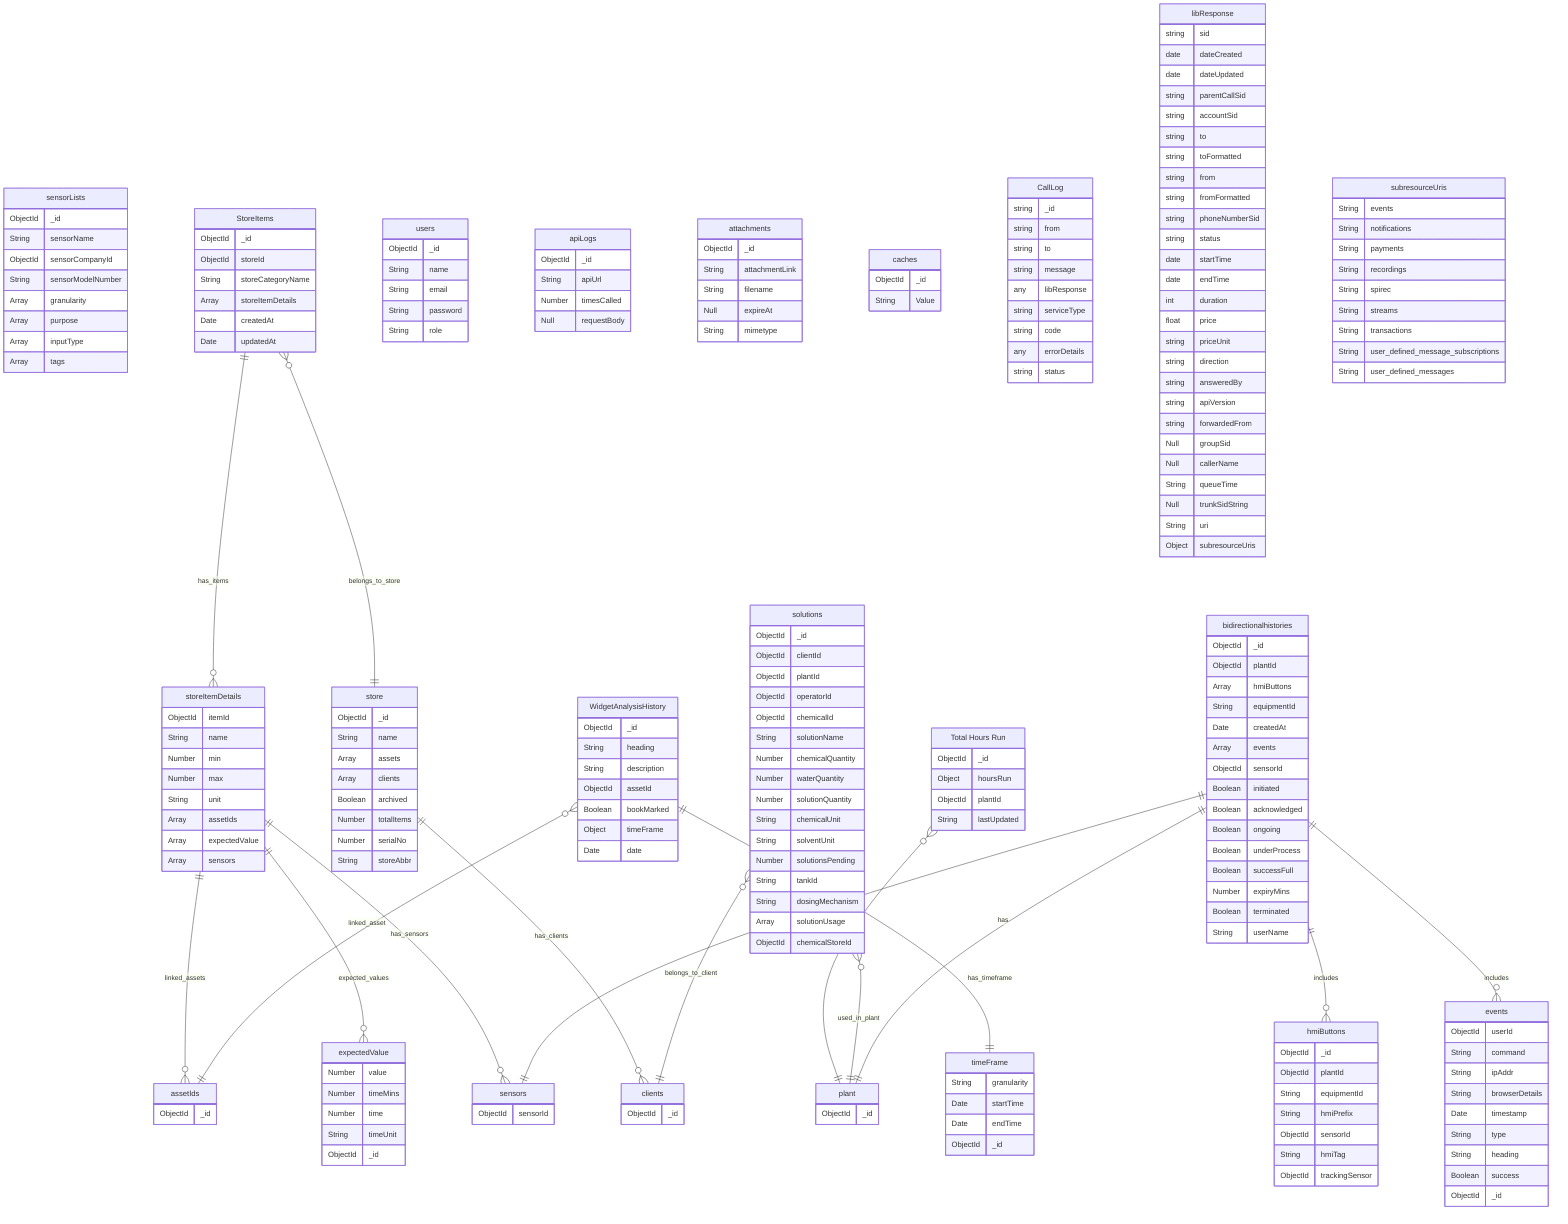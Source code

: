 erDiagram

  sensorLists {
    ObjectId _id
    String sensorName
    ObjectId sensorCompanyId
    String sensorModelNumber
    Array granularity
    Array purpose
    Array inputType
    Array tags
  }

  solutions {
    ObjectId _id
    ObjectId clientId
    ObjectId plantId
    ObjectId operatorId
    ObjectId chemicalId
    String solutionName
    Number chemicalQuantity
    Number waterQuantity
    Number solutionQuantity
    String chemicalUnit
    String solventUnit
    Number solutionsPending
    String tankId
    String dosingMechanism
    Array solutionUsage
    ObjectId chemicalStoreId
  }

  StoreItems {
    ObjectId _id
    ObjectId storeId
    String storeCategoryName
    Array storeItemDetails
    Date createdAt
    Date updatedAt
  }

  storeItemDetails {
    ObjectId itemId
    String name
    Number min
    Number max
    String unit
    Array assetIds
    Array expectedValue
    Array sensors
  }

  assetIds {
    ObjectId _id
  }

  expectedValue {
    Number value
    Number timeMins
    Number time
    String timeUnit
    ObjectId _id
  }

  sensors {
    ObjectId sensorId
  }

  store {
    ObjectId _id
    String name
    Array assets
    Array clients
    Boolean archived
    Number totalItems
    Number serialNo
    String storeAbbr
  }

  clients {
    ObjectId _id
  }

  "Total Hours Run" {
    ObjectId _id
    Object hoursRun
    ObjectId plantId
    String lastUpdated
  }

  plant {
    ObjectId _id
  }

  %% RELATIONSHIPS

  StoreItems ||--o{ storeItemDetails : has_items
  storeItemDetails ||--o{ assetIds : linked_assets
  storeItemDetails ||--o{ expectedValue : expected_values
  storeItemDetails ||--o{ sensors : has_sensors

  store ||--o{ clients : has_clients

  "Total Hours Run" }o--|| plant : logs_hours_for

  solutions }o--|| plant : used_in_plant
  solutions }o--|| clients : belongs_to_client
  StoreItems }o--|| store : belongs_to_store

  users {
    ObjectId _id
    String name
    String email
    String password
    String role
  }

  WidgetAnalysisHistory {
    ObjectId _id
    String heading
    String description
    ObjectId assetId
    Boolean bookMarked
    Object timeFrame
    Date date
  }

  timeFrame {
    String granularity
    Date startTime
    Date endTime
    ObjectId _id
  }

  WidgetAnalysisHistory }o--|| assetIds : linked_asset
  WidgetAnalysisHistory ||--|| timeFrame : has_timeframe

  apiLogs {
    ObjectId _id
    String apiUrl
    Number timesCalled
    Null requestBody
  }

  attachments {
    ObjectId _id
    String attachmentLink
    String filename
    Null expireAt
    String mimetype
  }

  bidirectionalhistories {
    ObjectId _id
    ObjectId plantId
    Array hmiButtons
    String equipmentId
    Date createdAt
    Array events
    ObjectId sensorId
    Boolean initiated
    Boolean acknowledged
    Boolean ongoing
    Boolean underProcess
    Boolean successFull
    Number expiryMins
    Boolean terminated
    String userName
  }
  
  hmiButtons {
    ObjectId _id
    ObjectId plantId
    String equipmentId
    String hmiPrefix
    ObjectId sensorId
    String hmiTag
    ObjectId trackingSensor
  }

  events {
    ObjectId userId
    String command
    String ipAddr
    String browserDetails
    Date timestamp
    String type
    String heading
    Boolean success
    ObjectId _id
  }

bidirectionalhistories||--o{hmiButtons:includes
bidirectionalhistories||--o{events:includes
bidirectionalhistories||--||sensors:has
bidirectionalhistories||--||plant:has

caches{
    ObjectId _id
    String Value
}

  CallLog {
        string _id
        string from
        string to
        string message
        any libResponse
        string serviceType
        string code
        any errorDetails
        string status

    }
    libResponse{
         string sid
        date dateCreated
        date dateUpdated
        string parentCallSid
        string accountSid
        string to
        string toFormatted
        string from
        string fromFormatted
        string phoneNumberSid
        string status
        date startTime
        date endTime
        int duration
        float price
        string priceUnit
        string direction
        string answeredBy
        string apiVersion
        string forwardedFrom
        Null groupSid
        Null callerName
        String queueTime
        Null trunkSidString
        String uri
        Object subresourceUris
    }
    subresourceUris{
        String events
        String notifications
        String payments
        String recordings
        String spirec
        String streams
        String transactions
        String user_defined_message_subscriptions
        String user_defined_messages
    }